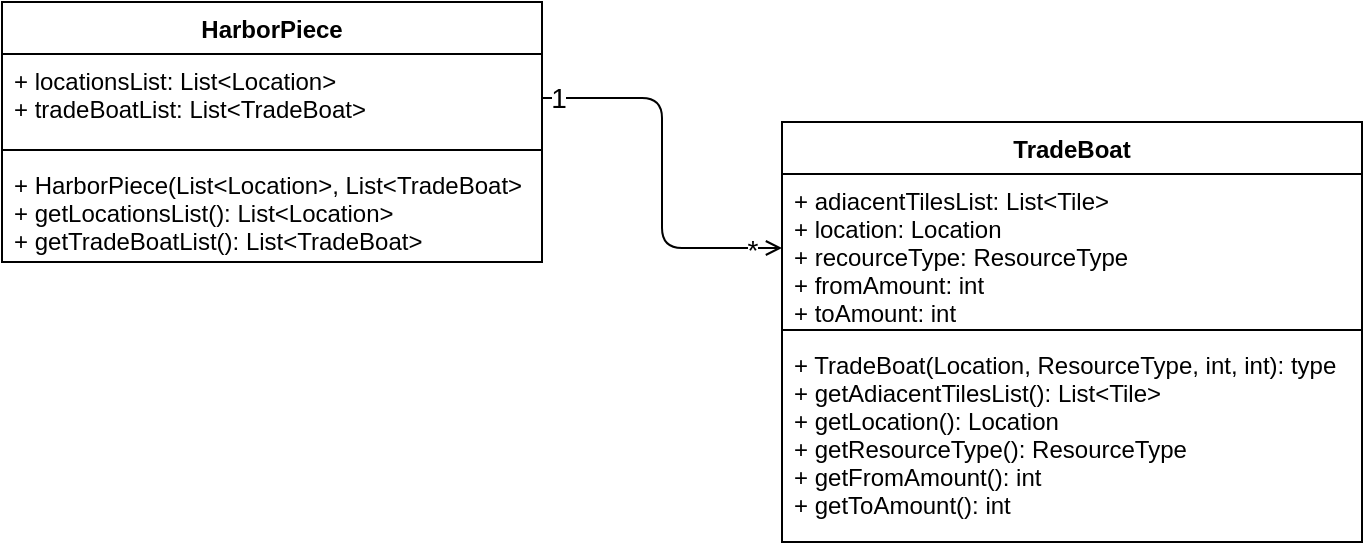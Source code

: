 <mxfile version="14.5.0" type="device"><diagram id="MbPjk1akA_nGDfmX8SzL" name="Page-1"><mxGraphModel dx="1185" dy="662" grid="1" gridSize="10" guides="1" tooltips="1" connect="1" arrows="1" fold="1" page="1" pageScale="1" pageWidth="1654" pageHeight="2336" math="0" shadow="0"><root><mxCell id="0"/><mxCell id="1" parent="0"/><mxCell id="8bEutA1uRytD5w4AbyQW-1" value="HarborPiece" style="swimlane;fontStyle=1;align=center;verticalAlign=top;childLayout=stackLayout;horizontal=1;startSize=26;horizontalStack=0;resizeParent=1;resizeParentMax=0;resizeLast=0;collapsible=1;marginBottom=0;" vertex="1" parent="1"><mxGeometry x="510" y="120" width="270" height="130" as="geometry"/></mxCell><mxCell id="8bEutA1uRytD5w4AbyQW-2" value="+ locationsList: List&lt;Location&gt;&#10;+ tradeBoatList: List&lt;TradeBoat&gt;" style="text;strokeColor=none;fillColor=none;align=left;verticalAlign=top;spacingLeft=4;spacingRight=4;overflow=hidden;rotatable=0;points=[[0,0.5],[1,0.5]];portConstraint=eastwest;" vertex="1" parent="8bEutA1uRytD5w4AbyQW-1"><mxGeometry y="26" width="270" height="44" as="geometry"/></mxCell><mxCell id="8bEutA1uRytD5w4AbyQW-3" value="" style="line;strokeWidth=1;fillColor=none;align=left;verticalAlign=middle;spacingTop=-1;spacingLeft=3;spacingRight=3;rotatable=0;labelPosition=right;points=[];portConstraint=eastwest;" vertex="1" parent="8bEutA1uRytD5w4AbyQW-1"><mxGeometry y="70" width="270" height="8" as="geometry"/></mxCell><mxCell id="8bEutA1uRytD5w4AbyQW-4" value="+ HarborPiece(List&lt;Location&gt;, List&lt;TradeBoat&gt;&#10;+ getLocationsList(): List&lt;Location&gt;&#10;+ getTradeBoatList(): List&lt;TradeBoat&gt;" style="text;strokeColor=none;fillColor=none;align=left;verticalAlign=top;spacingLeft=4;spacingRight=4;overflow=hidden;rotatable=0;points=[[0,0.5],[1,0.5]];portConstraint=eastwest;" vertex="1" parent="8bEutA1uRytD5w4AbyQW-1"><mxGeometry y="78" width="270" height="52" as="geometry"/></mxCell><mxCell id="8bEutA1uRytD5w4AbyQW-5" value="TradeBoat" style="swimlane;fontStyle=1;align=center;verticalAlign=top;childLayout=stackLayout;horizontal=1;startSize=26;horizontalStack=0;resizeParent=1;resizeParentMax=0;resizeLast=0;collapsible=1;marginBottom=0;" vertex="1" parent="1"><mxGeometry x="900" y="180" width="290" height="210" as="geometry"/></mxCell><mxCell id="8bEutA1uRytD5w4AbyQW-6" value="+ adiacentTilesList: List&lt;Tile&gt;&#10;+ location: Location&#10;+ recourceType: ResourceType&#10;+ fromAmount: int&#10;+ toAmount: int" style="text;strokeColor=none;fillColor=none;align=left;verticalAlign=top;spacingLeft=4;spacingRight=4;overflow=hidden;rotatable=0;points=[[0,0.5],[1,0.5]];portConstraint=eastwest;" vertex="1" parent="8bEutA1uRytD5w4AbyQW-5"><mxGeometry y="26" width="290" height="74" as="geometry"/></mxCell><mxCell id="8bEutA1uRytD5w4AbyQW-7" value="" style="line;strokeWidth=1;fillColor=none;align=left;verticalAlign=middle;spacingTop=-1;spacingLeft=3;spacingRight=3;rotatable=0;labelPosition=right;points=[];portConstraint=eastwest;" vertex="1" parent="8bEutA1uRytD5w4AbyQW-5"><mxGeometry y="100" width="290" height="8" as="geometry"/></mxCell><mxCell id="8bEutA1uRytD5w4AbyQW-8" value="+ TradeBoat(Location, ResourceType, int, int): type&#10;+ getAdiacentTilesList(): List&lt;Tile&gt;&#10;+ getLocation(): Location&#10;+ getResourceType(): ResourceType&#10;+ getFromAmount(): int&#10;+ getToAmount(): int" style="text;strokeColor=none;fillColor=none;align=left;verticalAlign=top;spacingLeft=4;spacingRight=4;overflow=hidden;rotatable=0;points=[[0,0.5],[1,0.5]];portConstraint=eastwest;" vertex="1" parent="8bEutA1uRytD5w4AbyQW-5"><mxGeometry y="108" width="290" height="102" as="geometry"/></mxCell><mxCell id="8bEutA1uRytD5w4AbyQW-9" value="" style="endArrow=open;html=1;entryX=0;entryY=0.5;entryDx=0;entryDy=0;exitX=1;exitY=0.5;exitDx=0;exitDy=0;edgeStyle=orthogonalEdgeStyle;endFill=0;" edge="1" parent="1" source="8bEutA1uRytD5w4AbyQW-2" target="8bEutA1uRytD5w4AbyQW-6"><mxGeometry width="50" height="50" relative="1" as="geometry"><mxPoint x="730" y="280" as="sourcePoint"/><mxPoint x="780" y="230" as="targetPoint"/></mxGeometry></mxCell><mxCell id="8bEutA1uRytD5w4AbyQW-11" value="1" style="edgeLabel;html=1;align=center;verticalAlign=middle;resizable=0;points=[];fontSize=14;" vertex="1" connectable="0" parent="8bEutA1uRytD5w4AbyQW-9"><mxGeometry x="-0.916" relative="1" as="geometry"><mxPoint as="offset"/></mxGeometry></mxCell><mxCell id="8bEutA1uRytD5w4AbyQW-12" value="*" style="edgeLabel;html=1;align=center;verticalAlign=middle;resizable=0;points=[];fontSize=14;" vertex="1" connectable="0" parent="8bEutA1uRytD5w4AbyQW-9"><mxGeometry x="0.843" y="-1" relative="1" as="geometry"><mxPoint as="offset"/></mxGeometry></mxCell></root></mxGraphModel></diagram></mxfile>